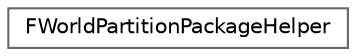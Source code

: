 digraph "Graphical Class Hierarchy"
{
 // INTERACTIVE_SVG=YES
 // LATEX_PDF_SIZE
  bgcolor="transparent";
  edge [fontname=Helvetica,fontsize=10,labelfontname=Helvetica,labelfontsize=10];
  node [fontname=Helvetica,fontsize=10,shape=box,height=0.2,width=0.4];
  rankdir="LR";
  Node0 [id="Node000000",label="FWorldPartitionPackageHelper",height=0.2,width=0.4,color="grey40", fillcolor="white", style="filled",URL="$dc/d39/classFWorldPartitionPackageHelper.html",tooltip=" "];
}
